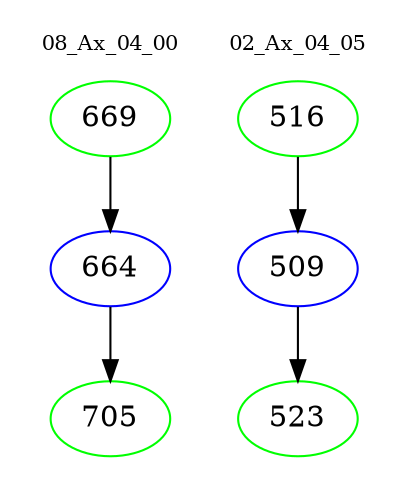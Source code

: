 digraph{
subgraph cluster_0 {
color = white
label = "08_Ax_04_00";
fontsize=10;
T0_669 [label="669", color="green"]
T0_669 -> T0_664 [color="black"]
T0_664 [label="664", color="blue"]
T0_664 -> T0_705 [color="black"]
T0_705 [label="705", color="green"]
}
subgraph cluster_1 {
color = white
label = "02_Ax_04_05";
fontsize=10;
T1_516 [label="516", color="green"]
T1_516 -> T1_509 [color="black"]
T1_509 [label="509", color="blue"]
T1_509 -> T1_523 [color="black"]
T1_523 [label="523", color="green"]
}
}
